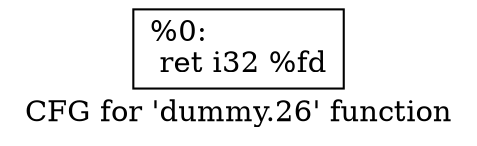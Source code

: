 digraph "CFG for 'dummy.26' function" {
	label="CFG for 'dummy.26' function";

	Node0x98dd00 [shape=record,label="{%0:\l  ret i32 %fd\l}"];
}
